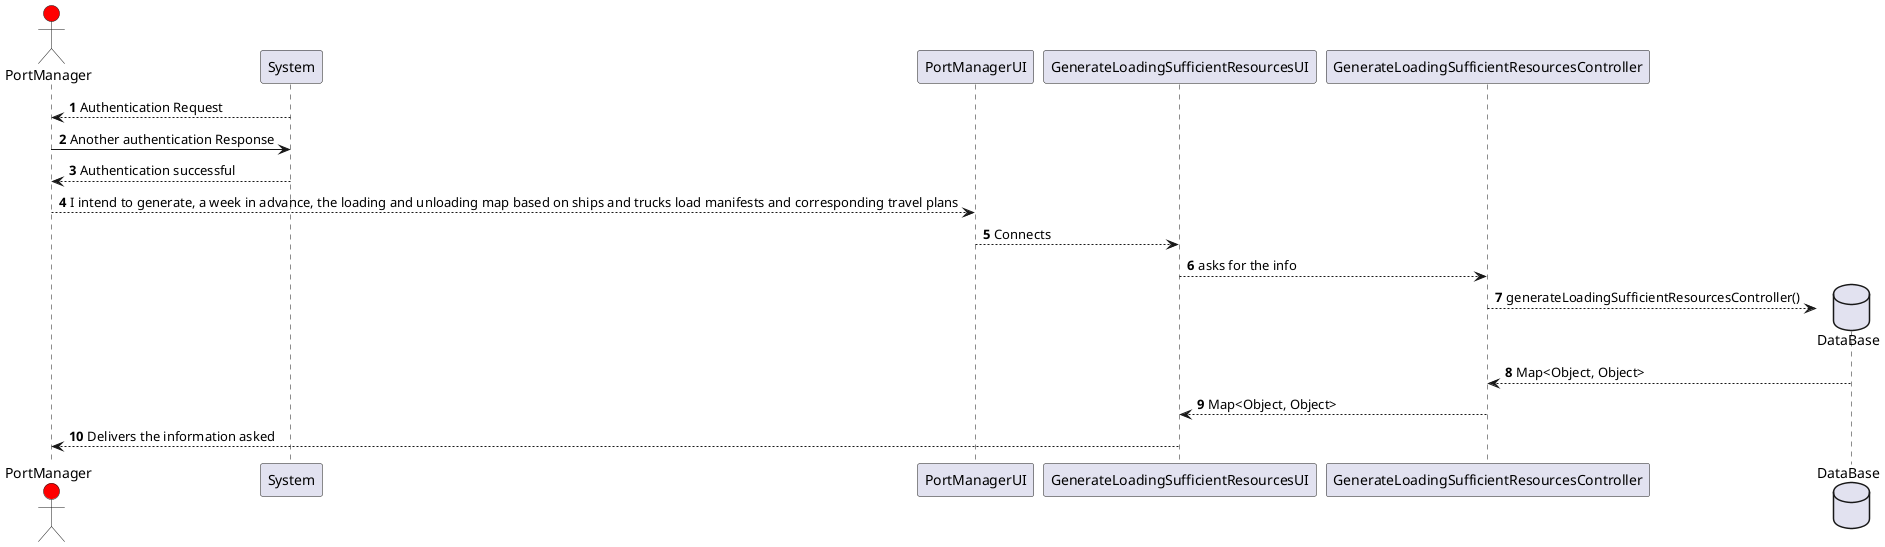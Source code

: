 @startuml

autonumber

actor PortManager #red

System --> PortManager: Authentication Request
PortManager -> System : Another authentication Response
System --> PortManager : Authentication successful
PortManager --> PortManagerUI : I intend to generate, a week in advance, the loading and unloading map based on ships and trucks load manifests and corresponding travel plans
PortManagerUI --> GenerateLoadingSufficientResourcesUI : Connects
GenerateLoadingSufficientResourcesUI --> GenerateLoadingSufficientResourcesController : asks for the info
database       "DataBase"              as db
GenerateLoadingSufficientResourcesController --> db** : generateLoadingSufficientResourcesController()
db --> GenerateLoadingSufficientResourcesController : Map<Object, Object>
GenerateLoadingSufficientResourcesController --> GenerateLoadingSufficientResourcesUI : Map<Object, Object>
GenerateLoadingSufficientResourcesUI --> PortManager : Delivers the information asked

@enduml